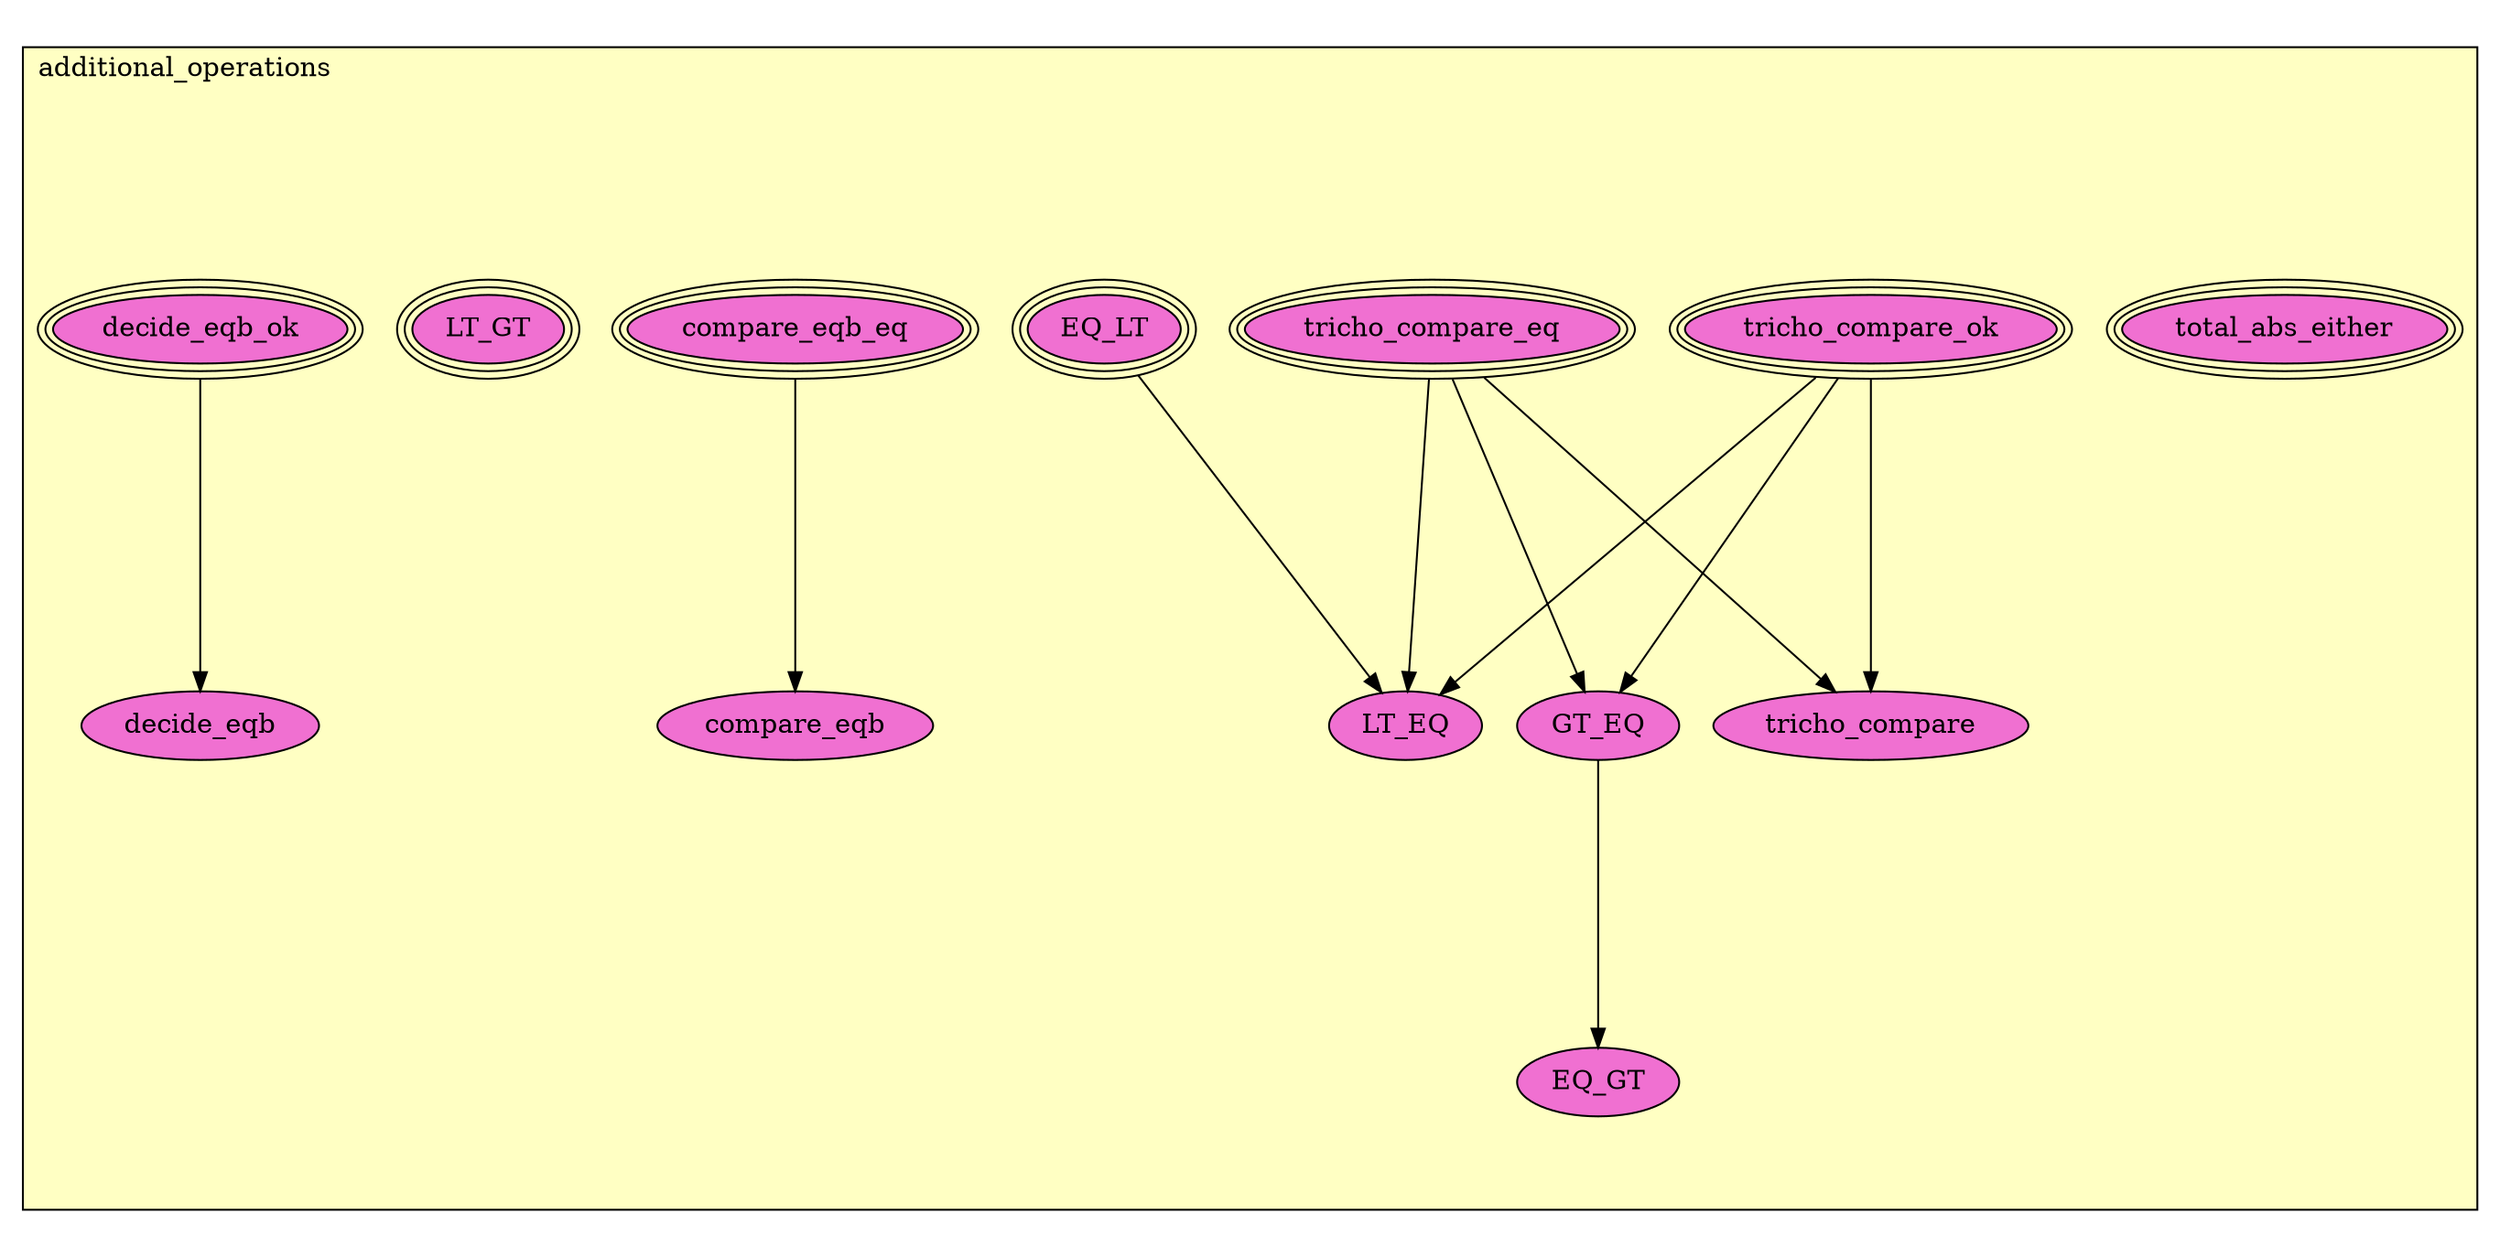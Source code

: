 digraph HoTT_Classes_theory_additional_operations {
  graph [ratio=0.5]
  node [style=filled]
additional_operations_total_abs_either [label="total_abs_either", URL=<additional_operations.html#total_abs_either>, peripheries=3, fillcolor="#F070D1"] ;
additional_operations_tricho_compare_ok [label="tricho_compare_ok", URL=<additional_operations.html#tricho_compare_ok>, peripheries=3, fillcolor="#F070D1"] ;
additional_operations_tricho_compare_eq [label="tricho_compare_eq", URL=<additional_operations.html#tricho_compare_eq>, peripheries=3, fillcolor="#F070D1"] ;
additional_operations_tricho_compare [label="tricho_compare", URL=<additional_operations.html#tricho_compare>, fillcolor="#F070D1"] ;
additional_operations_compare_eqb_eq [label="compare_eqb_eq", URL=<additional_operations.html#compare_eqb_eq>, peripheries=3, fillcolor="#F070D1"] ;
additional_operations_compare_eqb [label="compare_eqb", URL=<additional_operations.html#compare_eqb>, fillcolor="#F070D1"] ;
additional_operations_GT_EQ [label="GT_EQ", URL=<additional_operations.html#GT_EQ>, fillcolor="#F070D1"] ;
additional_operations_EQ_GT [label="EQ_GT", URL=<additional_operations.html#EQ_GT>, fillcolor="#F070D1"] ;
additional_operations_EQ_LT [label="EQ_LT", URL=<additional_operations.html#EQ_LT>, peripheries=3, fillcolor="#F070D1"] ;
additional_operations_LT_GT [label="LT_GT", URL=<additional_operations.html#LT_GT>, peripheries=3, fillcolor="#F070D1"] ;
additional_operations_LT_EQ [label="LT_EQ", URL=<additional_operations.html#LT_EQ>, fillcolor="#F070D1"] ;
additional_operations_decide_eqb_ok [label="decide_eqb_ok", URL=<additional_operations.html#decide_eqb_ok>, peripheries=3, fillcolor="#F070D1"] ;
additional_operations_decide_eqb [label="decide_eqb", URL=<additional_operations.html#decide_eqb>, fillcolor="#F070D1"] ;
  additional_operations_tricho_compare_ok -> additional_operations_tricho_compare [] ;
  additional_operations_tricho_compare_ok -> additional_operations_GT_EQ [] ;
  additional_operations_tricho_compare_ok -> additional_operations_LT_EQ [] ;
  additional_operations_tricho_compare_eq -> additional_operations_tricho_compare [] ;
  additional_operations_tricho_compare_eq -> additional_operations_GT_EQ [] ;
  additional_operations_tricho_compare_eq -> additional_operations_LT_EQ [] ;
  additional_operations_compare_eqb_eq -> additional_operations_compare_eqb [] ;
  additional_operations_GT_EQ -> additional_operations_EQ_GT [] ;
  additional_operations_EQ_LT -> additional_operations_LT_EQ [] ;
  additional_operations_decide_eqb_ok -> additional_operations_decide_eqb [] ;
subgraph cluster_additional_operations { label="additional_operations"; fillcolor="#FFFFC3"; labeljust=l; style=filled 
additional_operations_decide_eqb; additional_operations_decide_eqb_ok; additional_operations_LT_EQ; additional_operations_LT_GT; additional_operations_EQ_LT; additional_operations_EQ_GT; additional_operations_GT_EQ; additional_operations_compare_eqb; additional_operations_compare_eqb_eq; additional_operations_tricho_compare; additional_operations_tricho_compare_eq; additional_operations_tricho_compare_ok; additional_operations_total_abs_either; };
} /* END */
